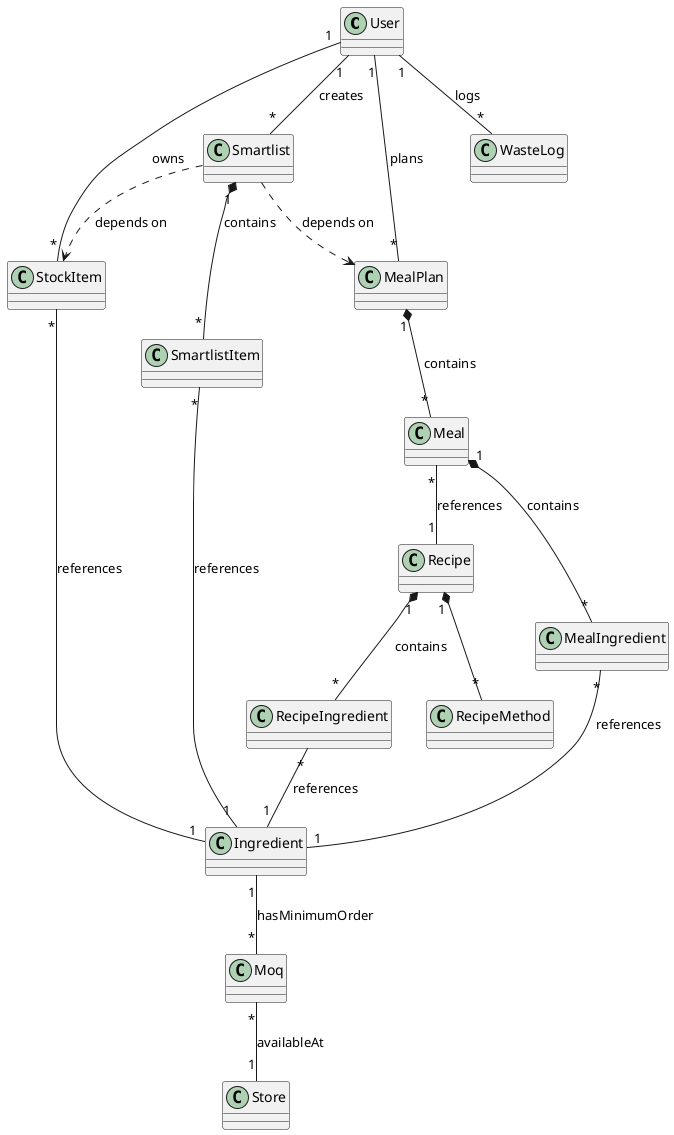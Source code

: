 @startuml

class User {
}

class Ingredient {
}

class RecipeIngredient {
}

class RecipeMethod {
}

class SmartlistItem {
}

class StockItem {
}

class Recipe {
}

class Smartlist {
}

class Meal {
}

class MealPlan {
}

class MealIngredient {
}

class Store {
}

class Moq {
}
class WasteLog {
    
}

User "1" -- "*" WasteLog : logs

User "1" -- "*" Smartlist : creates
User "1" -- "*" MealPlan : plans
User "1" -- "*" StockItem : owns

StockItem "*" -- "1" Ingredient : references

Smartlist "1" *-- "*" SmartlistItem : contains
SmartlistItem "*" -- "1" Ingredient : references

Recipe "1" *-- "*" RecipeIngredient : contains
RecipeIngredient "*" -- "1" Ingredient : references
Recipe "1" *-- "*" RecipeMethod

MealPlan "1"*--"*" Meal : contains
Meal "1" *-- "*" MealIngredient : contains
MealIngredient "*" -- "1" Ingredient : references
Meal "*" -- "1" Recipe : references
Ingredient "1" -- "*" Moq : hasMinimumOrder
Moq "*" -- "1" Store : availableAt

Smartlist ..> MealPlan : depends on
Smartlist ..> StockItem : depends on

@enduml
